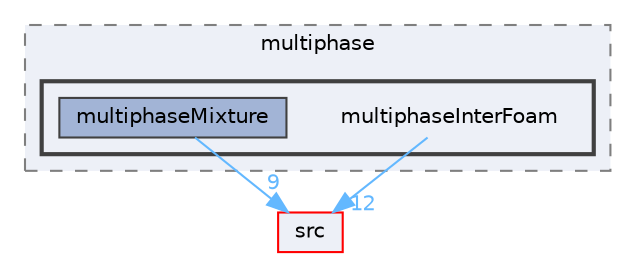 digraph "applications/solvers/multiphase/multiphaseInterFoam"
{
 // LATEX_PDF_SIZE
  bgcolor="transparent";
  edge [fontname=Helvetica,fontsize=10,labelfontname=Helvetica,labelfontsize=10];
  node [fontname=Helvetica,fontsize=10,shape=box,height=0.2,width=0.4];
  compound=true
  subgraph clusterdir_d62a5a20700de1cb9696e405d497a576 {
    graph [ bgcolor="#edf0f7", pencolor="grey50", label="multiphase", fontname=Helvetica,fontsize=10 style="filled,dashed", URL="dir_d62a5a20700de1cb9696e405d497a576.html",tooltip=""]
  subgraph clusterdir_649325ba5518c6bdafc09ed81f46ff26 {
    graph [ bgcolor="#edf0f7", pencolor="grey25", label="", fontname=Helvetica,fontsize=10 style="filled,bold", URL="dir_649325ba5518c6bdafc09ed81f46ff26.html",tooltip=""]
    dir_649325ba5518c6bdafc09ed81f46ff26 [shape=plaintext, label="multiphaseInterFoam"];
  dir_82dbfbb4da0894ef5654412ef5113adf [label="multiphaseMixture", fillcolor="#a2b4d6", color="grey25", style="filled", URL="dir_82dbfbb4da0894ef5654412ef5113adf.html",tooltip=""];
  }
  }
  dir_68267d1309a1af8e8297ef4c3efbcdba [label="src", fillcolor="#edf0f7", color="red", style="filled", URL="dir_68267d1309a1af8e8297ef4c3efbcdba.html",tooltip=""];
  dir_649325ba5518c6bdafc09ed81f46ff26->dir_68267d1309a1af8e8297ef4c3efbcdba [headlabel="12", labeldistance=1.5 headhref="dir_002485_003729.html" href="dir_002485_003729.html" color="steelblue1" fontcolor="steelblue1"];
  dir_82dbfbb4da0894ef5654412ef5113adf->dir_68267d1309a1af8e8297ef4c3efbcdba [headlabel="9", labeldistance=1.5 headhref="dir_002490_003729.html" href="dir_002490_003729.html" color="steelblue1" fontcolor="steelblue1"];
}
